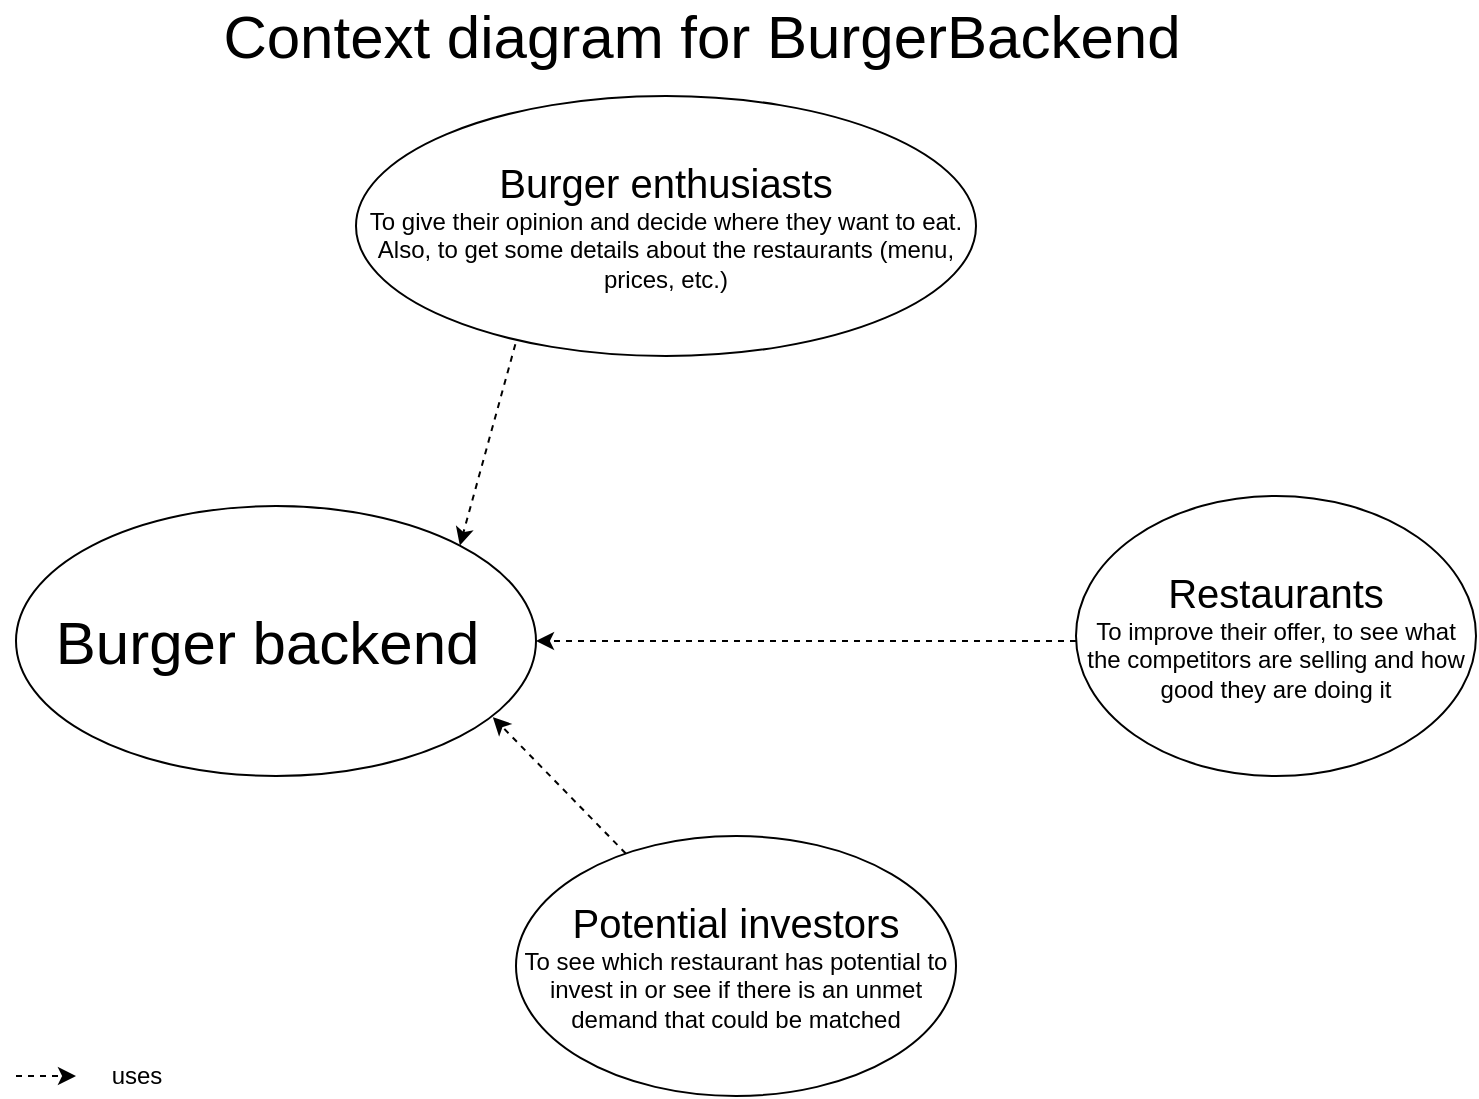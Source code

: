 <mxfile version="12.1.0" type="device" pages="1"><diagram id="YngI_GTgpKudDlzOXlDd" name="Page-1"><mxGraphModel dx="1024" dy="485" grid="1" gridSize="10" guides="1" tooltips="1" connect="1" arrows="1" fold="1" page="1" pageScale="1" pageWidth="827" pageHeight="1169" math="0" shadow="0"><root><mxCell id="0"/><mxCell id="1" parent="0"/><mxCell id="fuzM1Pe-R2csKB7BT5I2-1" value="&lt;font&gt;&lt;font style=&quot;font-size: 30px&quot;&gt;Burger backend&amp;nbsp;&lt;/font&gt;&lt;br&gt;&lt;/font&gt;" style="ellipse;whiteSpace=wrap;html=1;" vertex="1" parent="1"><mxGeometry x="70" y="275" width="260" height="135" as="geometry"/></mxCell><mxCell id="fuzM1Pe-R2csKB7BT5I2-3" value="&lt;font style=&quot;font-size: 20px&quot;&gt;Burger enthusiasts&lt;/font&gt;&lt;br&gt;To give their opinion and decide where they want to eat. Also, to get some details about the restaurants (menu, prices, etc.)" style="ellipse;whiteSpace=wrap;html=1;" vertex="1" parent="1"><mxGeometry x="240" y="70" width="310" height="130" as="geometry"/></mxCell><mxCell id="fuzM1Pe-R2csKB7BT5I2-4" value="&lt;font style=&quot;font-size: 20px&quot;&gt;Restaurants&lt;/font&gt;&lt;br&gt;To improve their offer, to see what the competitors are selling and how good they are doing it" style="ellipse;whiteSpace=wrap;html=1;" vertex="1" parent="1"><mxGeometry x="600" y="270" width="200" height="140" as="geometry"/></mxCell><mxCell id="fuzM1Pe-R2csKB7BT5I2-5" value="&lt;font style=&quot;font-size: 20px&quot;&gt;Potential investors&lt;br&gt;&lt;/font&gt;To see which restaurant has potential to invest in or see if there is an unmet demand that could be matched" style="ellipse;whiteSpace=wrap;html=1;" vertex="1" parent="1"><mxGeometry x="320" y="440" width="220" height="130" as="geometry"/></mxCell><mxCell id="fuzM1Pe-R2csKB7BT5I2-6" value="" style="endArrow=classic;html=1;entryX=0.917;entryY=0.782;entryDx=0;entryDy=0;entryPerimeter=0;dashed=1;" edge="1" parent="1" source="fuzM1Pe-R2csKB7BT5I2-5" target="fuzM1Pe-R2csKB7BT5I2-1"><mxGeometry width="50" height="50" relative="1" as="geometry"><mxPoint x="70" y="640" as="sourcePoint"/><mxPoint x="120" y="590" as="targetPoint"/></mxGeometry></mxCell><mxCell id="fuzM1Pe-R2csKB7BT5I2-7" value="" style="endArrow=classic;html=1;entryX=1;entryY=0.5;entryDx=0;entryDy=0;exitX=0;exitY=0.518;exitDx=0;exitDy=0;exitPerimeter=0;dashed=1;" edge="1" parent="1" source="fuzM1Pe-R2csKB7BT5I2-4" target="fuzM1Pe-R2csKB7BT5I2-1"><mxGeometry width="50" height="50" relative="1" as="geometry"><mxPoint x="590" y="343" as="sourcePoint"/><mxPoint x="120" y="590" as="targetPoint"/></mxGeometry></mxCell><mxCell id="fuzM1Pe-R2csKB7BT5I2-8" value="" style="endArrow=classic;html=1;dashed=1;entryX=1;entryY=0;entryDx=0;entryDy=0;exitX=0.257;exitY=0.955;exitDx=0;exitDy=0;exitPerimeter=0;" edge="1" parent="1" source="fuzM1Pe-R2csKB7BT5I2-3" target="fuzM1Pe-R2csKB7BT5I2-1"><mxGeometry width="50" height="50" relative="1" as="geometry"><mxPoint x="70" y="640" as="sourcePoint"/><mxPoint x="120" y="590" as="targetPoint"/></mxGeometry></mxCell><mxCell id="fuzM1Pe-R2csKB7BT5I2-9" value="uses&lt;br&gt;" style="text;html=1;resizable=0;autosize=1;align=center;verticalAlign=middle;points=[];fillColor=none;strokeColor=none;rounded=0;" vertex="1" parent="1"><mxGeometry x="110" y="550" width="40" height="20" as="geometry"/></mxCell><mxCell id="fuzM1Pe-R2csKB7BT5I2-10" value="" style="endArrow=classic;html=1;dashed=1;" edge="1" parent="1"><mxGeometry width="50" height="50" relative="1" as="geometry"><mxPoint x="70" y="560" as="sourcePoint"/><mxPoint x="100" y="560" as="targetPoint"/></mxGeometry></mxCell><mxCell id="fuzM1Pe-R2csKB7BT5I2-11" value="&lt;font style=&quot;font-size: 30px&quot;&gt;Context diagram for BurgerBackend&lt;/font&gt;" style="text;html=1;strokeColor=none;fillColor=none;align=center;verticalAlign=middle;whiteSpace=wrap;rounded=0;" vertex="1" parent="1"><mxGeometry x="158" y="30" width="510" height="20" as="geometry"/></mxCell></root></mxGraphModel></diagram></mxfile>